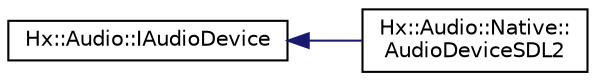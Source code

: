 digraph "Graphical Class Hierarchy"
{
  edge [fontname="Helvetica",fontsize="10",labelfontname="Helvetica",labelfontsize="10"];
  node [fontname="Helvetica",fontsize="10",shape=record];
  rankdir="LR";
  Node0 [label="Hx::Audio::IAudioDevice",height=0.2,width=0.4,color="black", fillcolor="white", style="filled",URL="$structHx_1_1Audio_1_1IAudioDevice.html"];
  Node0 -> Node1 [dir="back",color="midnightblue",fontsize="10",style="solid",fontname="Helvetica"];
  Node1 [label="Hx::Audio::Native::\lAudioDeviceSDL2",height=0.2,width=0.4,color="black", fillcolor="white", style="filled",URL="$classHx_1_1Audio_1_1Native_1_1AudioDeviceSDL2.html"];
}
